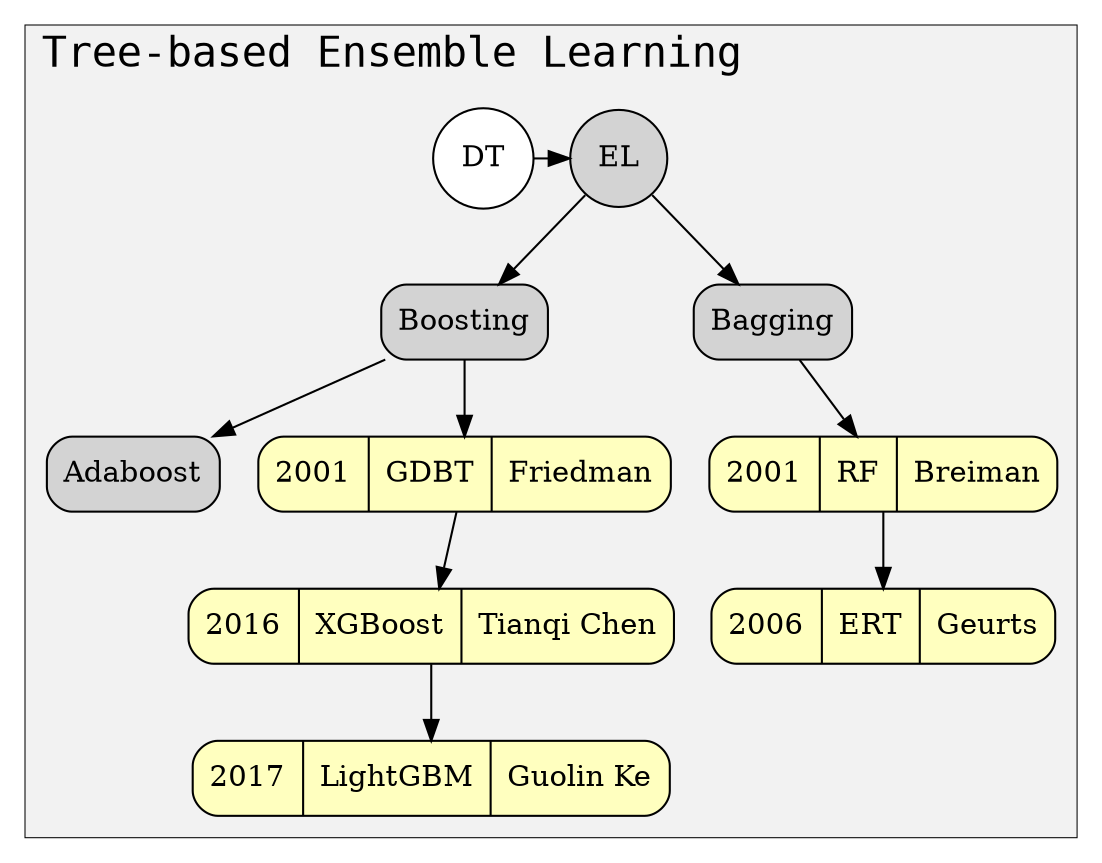 digraph {
    compound=true
	fontname="Inconsolata, Consolas"
	fontsize=20
	margin="0,0"
	ranksep=0.5
	penwidth=0.5
	forcelabels=true
 
    subgraph cluster_el{
        margin="10,10"
		labeljust="left"
		label = "Tree-based Ensemble Learning"
		style=filled
		fillcolor=gray95

		node [shape=Mrecord, style=filled, colorscheme=spectral7]

        el [shape = circle, label = "EL"]
        bst [label = "Boosting"]
        bag [label = "Bagging"]

        ada_bst [label = "Adaboost"]

        rf [label = "2001|RF|Breiman", fillcolor=4]
        ert [label = "2006|ERT|Geurts", fillcolor=4]

        gbdt [label = "2001|GDBT|Friedman", fillcolor=4]
        xgb [label = "2016|XGBoost|Tianqi Chen", fillcolor=4]
        lightgbm  [label = "2017|LightGBM|Guolin Ke",fillcolor=4]
        
        dt [shape = circle, label = "DT", style = filled, fillcolor = white]
        dt -> el
        {rank = same; dt; el}
       
        el -> bst
        el -> bag

        bst -> ada_bst
        bst -> gbdt
        
        gbdt -> xgb -> lightgbm
        
        bag -> rf -> ert

        
    }


}